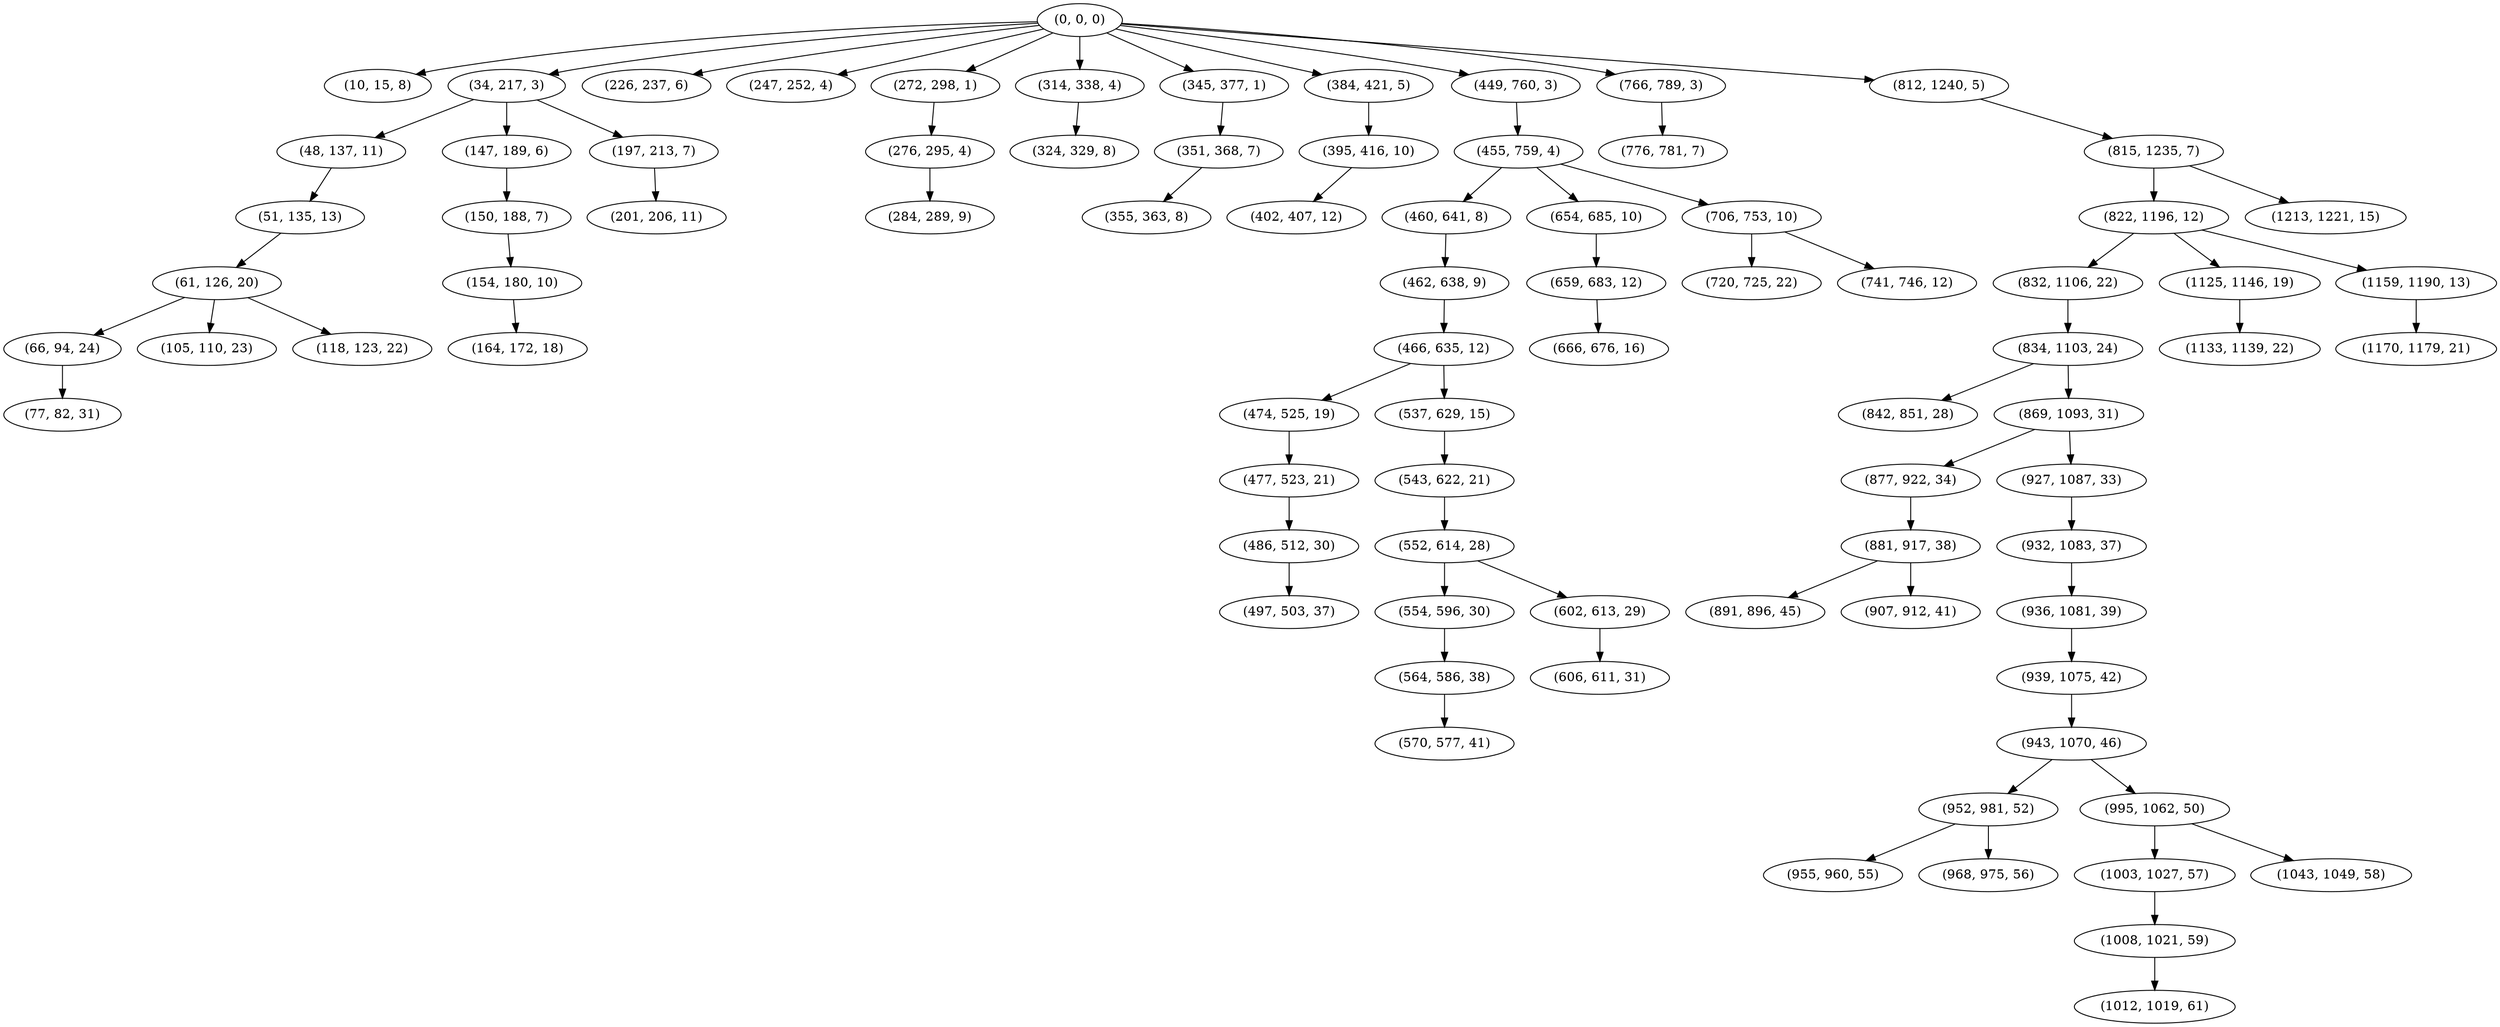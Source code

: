 digraph tree {
    "(0, 0, 0)";
    "(10, 15, 8)";
    "(34, 217, 3)";
    "(48, 137, 11)";
    "(51, 135, 13)";
    "(61, 126, 20)";
    "(66, 94, 24)";
    "(77, 82, 31)";
    "(105, 110, 23)";
    "(118, 123, 22)";
    "(147, 189, 6)";
    "(150, 188, 7)";
    "(154, 180, 10)";
    "(164, 172, 18)";
    "(197, 213, 7)";
    "(201, 206, 11)";
    "(226, 237, 6)";
    "(247, 252, 4)";
    "(272, 298, 1)";
    "(276, 295, 4)";
    "(284, 289, 9)";
    "(314, 338, 4)";
    "(324, 329, 8)";
    "(345, 377, 1)";
    "(351, 368, 7)";
    "(355, 363, 8)";
    "(384, 421, 5)";
    "(395, 416, 10)";
    "(402, 407, 12)";
    "(449, 760, 3)";
    "(455, 759, 4)";
    "(460, 641, 8)";
    "(462, 638, 9)";
    "(466, 635, 12)";
    "(474, 525, 19)";
    "(477, 523, 21)";
    "(486, 512, 30)";
    "(497, 503, 37)";
    "(537, 629, 15)";
    "(543, 622, 21)";
    "(552, 614, 28)";
    "(554, 596, 30)";
    "(564, 586, 38)";
    "(570, 577, 41)";
    "(602, 613, 29)";
    "(606, 611, 31)";
    "(654, 685, 10)";
    "(659, 683, 12)";
    "(666, 676, 16)";
    "(706, 753, 10)";
    "(720, 725, 22)";
    "(741, 746, 12)";
    "(766, 789, 3)";
    "(776, 781, 7)";
    "(812, 1240, 5)";
    "(815, 1235, 7)";
    "(822, 1196, 12)";
    "(832, 1106, 22)";
    "(834, 1103, 24)";
    "(842, 851, 28)";
    "(869, 1093, 31)";
    "(877, 922, 34)";
    "(881, 917, 38)";
    "(891, 896, 45)";
    "(907, 912, 41)";
    "(927, 1087, 33)";
    "(932, 1083, 37)";
    "(936, 1081, 39)";
    "(939, 1075, 42)";
    "(943, 1070, 46)";
    "(952, 981, 52)";
    "(955, 960, 55)";
    "(968, 975, 56)";
    "(995, 1062, 50)";
    "(1003, 1027, 57)";
    "(1008, 1021, 59)";
    "(1012, 1019, 61)";
    "(1043, 1049, 58)";
    "(1125, 1146, 19)";
    "(1133, 1139, 22)";
    "(1159, 1190, 13)";
    "(1170, 1179, 21)";
    "(1213, 1221, 15)";
    "(0, 0, 0)" -> "(10, 15, 8)";
    "(0, 0, 0)" -> "(34, 217, 3)";
    "(0, 0, 0)" -> "(226, 237, 6)";
    "(0, 0, 0)" -> "(247, 252, 4)";
    "(0, 0, 0)" -> "(272, 298, 1)";
    "(0, 0, 0)" -> "(314, 338, 4)";
    "(0, 0, 0)" -> "(345, 377, 1)";
    "(0, 0, 0)" -> "(384, 421, 5)";
    "(0, 0, 0)" -> "(449, 760, 3)";
    "(0, 0, 0)" -> "(766, 789, 3)";
    "(0, 0, 0)" -> "(812, 1240, 5)";
    "(34, 217, 3)" -> "(48, 137, 11)";
    "(34, 217, 3)" -> "(147, 189, 6)";
    "(34, 217, 3)" -> "(197, 213, 7)";
    "(48, 137, 11)" -> "(51, 135, 13)";
    "(51, 135, 13)" -> "(61, 126, 20)";
    "(61, 126, 20)" -> "(66, 94, 24)";
    "(61, 126, 20)" -> "(105, 110, 23)";
    "(61, 126, 20)" -> "(118, 123, 22)";
    "(66, 94, 24)" -> "(77, 82, 31)";
    "(147, 189, 6)" -> "(150, 188, 7)";
    "(150, 188, 7)" -> "(154, 180, 10)";
    "(154, 180, 10)" -> "(164, 172, 18)";
    "(197, 213, 7)" -> "(201, 206, 11)";
    "(272, 298, 1)" -> "(276, 295, 4)";
    "(276, 295, 4)" -> "(284, 289, 9)";
    "(314, 338, 4)" -> "(324, 329, 8)";
    "(345, 377, 1)" -> "(351, 368, 7)";
    "(351, 368, 7)" -> "(355, 363, 8)";
    "(384, 421, 5)" -> "(395, 416, 10)";
    "(395, 416, 10)" -> "(402, 407, 12)";
    "(449, 760, 3)" -> "(455, 759, 4)";
    "(455, 759, 4)" -> "(460, 641, 8)";
    "(455, 759, 4)" -> "(654, 685, 10)";
    "(455, 759, 4)" -> "(706, 753, 10)";
    "(460, 641, 8)" -> "(462, 638, 9)";
    "(462, 638, 9)" -> "(466, 635, 12)";
    "(466, 635, 12)" -> "(474, 525, 19)";
    "(466, 635, 12)" -> "(537, 629, 15)";
    "(474, 525, 19)" -> "(477, 523, 21)";
    "(477, 523, 21)" -> "(486, 512, 30)";
    "(486, 512, 30)" -> "(497, 503, 37)";
    "(537, 629, 15)" -> "(543, 622, 21)";
    "(543, 622, 21)" -> "(552, 614, 28)";
    "(552, 614, 28)" -> "(554, 596, 30)";
    "(552, 614, 28)" -> "(602, 613, 29)";
    "(554, 596, 30)" -> "(564, 586, 38)";
    "(564, 586, 38)" -> "(570, 577, 41)";
    "(602, 613, 29)" -> "(606, 611, 31)";
    "(654, 685, 10)" -> "(659, 683, 12)";
    "(659, 683, 12)" -> "(666, 676, 16)";
    "(706, 753, 10)" -> "(720, 725, 22)";
    "(706, 753, 10)" -> "(741, 746, 12)";
    "(766, 789, 3)" -> "(776, 781, 7)";
    "(812, 1240, 5)" -> "(815, 1235, 7)";
    "(815, 1235, 7)" -> "(822, 1196, 12)";
    "(815, 1235, 7)" -> "(1213, 1221, 15)";
    "(822, 1196, 12)" -> "(832, 1106, 22)";
    "(822, 1196, 12)" -> "(1125, 1146, 19)";
    "(822, 1196, 12)" -> "(1159, 1190, 13)";
    "(832, 1106, 22)" -> "(834, 1103, 24)";
    "(834, 1103, 24)" -> "(842, 851, 28)";
    "(834, 1103, 24)" -> "(869, 1093, 31)";
    "(869, 1093, 31)" -> "(877, 922, 34)";
    "(869, 1093, 31)" -> "(927, 1087, 33)";
    "(877, 922, 34)" -> "(881, 917, 38)";
    "(881, 917, 38)" -> "(891, 896, 45)";
    "(881, 917, 38)" -> "(907, 912, 41)";
    "(927, 1087, 33)" -> "(932, 1083, 37)";
    "(932, 1083, 37)" -> "(936, 1081, 39)";
    "(936, 1081, 39)" -> "(939, 1075, 42)";
    "(939, 1075, 42)" -> "(943, 1070, 46)";
    "(943, 1070, 46)" -> "(952, 981, 52)";
    "(943, 1070, 46)" -> "(995, 1062, 50)";
    "(952, 981, 52)" -> "(955, 960, 55)";
    "(952, 981, 52)" -> "(968, 975, 56)";
    "(995, 1062, 50)" -> "(1003, 1027, 57)";
    "(995, 1062, 50)" -> "(1043, 1049, 58)";
    "(1003, 1027, 57)" -> "(1008, 1021, 59)";
    "(1008, 1021, 59)" -> "(1012, 1019, 61)";
    "(1125, 1146, 19)" -> "(1133, 1139, 22)";
    "(1159, 1190, 13)" -> "(1170, 1179, 21)";
}
